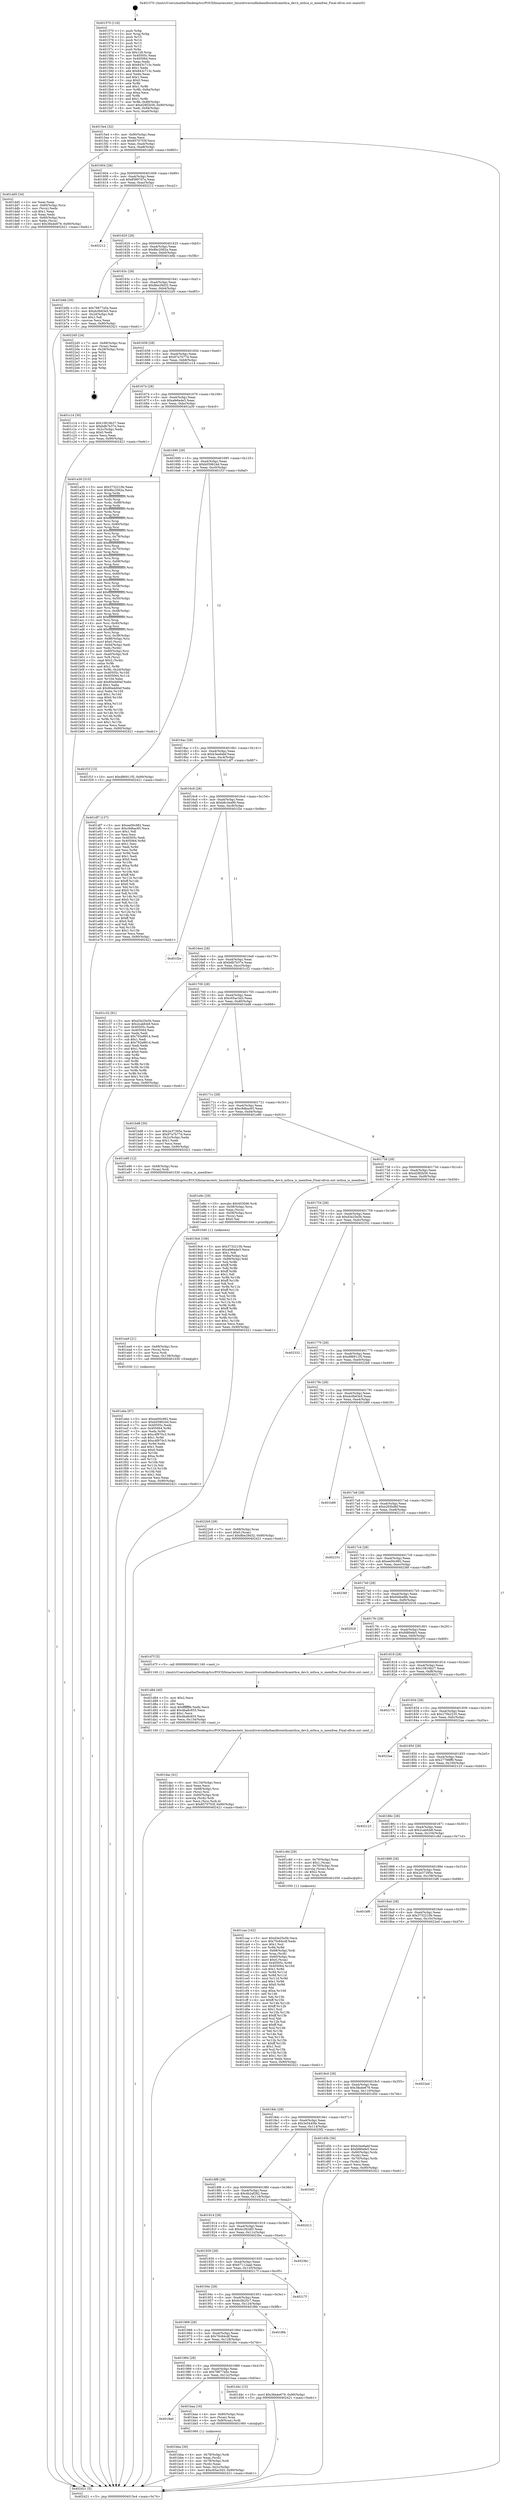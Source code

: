 digraph "0x401570" {
  label = "0x401570 (/mnt/c/Users/mathe/Desktop/tcc/POCII/binaries/extr_linuxdriversinfinibandhwmthcamthca_dev.h_mthca_is_memfree_Final-ollvm.out::main(0))"
  labelloc = "t"
  node[shape=record]

  Entry [label="",width=0.3,height=0.3,shape=circle,fillcolor=black,style=filled]
  "0x4015e4" [label="{
     0x4015e4 [32]\l
     | [instrs]\l
     &nbsp;&nbsp;0x4015e4 \<+6\>: mov -0x90(%rbp),%eax\l
     &nbsp;&nbsp;0x4015ea \<+2\>: mov %eax,%ecx\l
     &nbsp;&nbsp;0x4015ec \<+6\>: sub $0x8570703f,%ecx\l
     &nbsp;&nbsp;0x4015f2 \<+6\>: mov %eax,-0xa4(%rbp)\l
     &nbsp;&nbsp;0x4015f8 \<+6\>: mov %ecx,-0xa8(%rbp)\l
     &nbsp;&nbsp;0x4015fe \<+6\>: je 0000000000401dd5 \<main+0x865\>\l
  }"]
  "0x401dd5" [label="{
     0x401dd5 [34]\l
     | [instrs]\l
     &nbsp;&nbsp;0x401dd5 \<+2\>: xor %eax,%eax\l
     &nbsp;&nbsp;0x401dd7 \<+4\>: mov -0x60(%rbp),%rcx\l
     &nbsp;&nbsp;0x401ddb \<+2\>: mov (%rcx),%edx\l
     &nbsp;&nbsp;0x401ddd \<+3\>: sub $0x1,%eax\l
     &nbsp;&nbsp;0x401de0 \<+2\>: sub %eax,%edx\l
     &nbsp;&nbsp;0x401de2 \<+4\>: mov -0x60(%rbp),%rcx\l
     &nbsp;&nbsp;0x401de6 \<+2\>: mov %edx,(%rcx)\l
     &nbsp;&nbsp;0x401de8 \<+10\>: movl $0x38a4e679,-0x90(%rbp)\l
     &nbsp;&nbsp;0x401df2 \<+5\>: jmp 0000000000402421 \<main+0xeb1\>\l
  }"]
  "0x401604" [label="{
     0x401604 [28]\l
     | [instrs]\l
     &nbsp;&nbsp;0x401604 \<+5\>: jmp 0000000000401609 \<main+0x99\>\l
     &nbsp;&nbsp;0x401609 \<+6\>: mov -0xa4(%rbp),%eax\l
     &nbsp;&nbsp;0x40160f \<+5\>: sub $0x85897d7a,%eax\l
     &nbsp;&nbsp;0x401614 \<+6\>: mov %eax,-0xac(%rbp)\l
     &nbsp;&nbsp;0x40161a \<+6\>: je 0000000000402212 \<main+0xca2\>\l
  }"]
  Exit [label="",width=0.3,height=0.3,shape=circle,fillcolor=black,style=filled,peripheries=2]
  "0x402212" [label="{
     0x402212\l
  }", style=dashed]
  "0x401620" [label="{
     0x401620 [28]\l
     | [instrs]\l
     &nbsp;&nbsp;0x401620 \<+5\>: jmp 0000000000401625 \<main+0xb5\>\l
     &nbsp;&nbsp;0x401625 \<+6\>: mov -0xa4(%rbp),%eax\l
     &nbsp;&nbsp;0x40162b \<+5\>: sub $0x8bc2062a,%eax\l
     &nbsp;&nbsp;0x401630 \<+6\>: mov %eax,-0xb0(%rbp)\l
     &nbsp;&nbsp;0x401636 \<+6\>: je 0000000000401b6b \<main+0x5fb\>\l
  }"]
  "0x401ebe" [label="{
     0x401ebe [97]\l
     | [instrs]\l
     &nbsp;&nbsp;0x401ebe \<+5\>: mov $0xee00c982,%eax\l
     &nbsp;&nbsp;0x401ec3 \<+5\>: mov $0xb059624d,%esi\l
     &nbsp;&nbsp;0x401ec8 \<+7\>: mov 0x40505c,%edx\l
     &nbsp;&nbsp;0x401ecf \<+8\>: mov 0x405064,%r8d\l
     &nbsp;&nbsp;0x401ed7 \<+3\>: mov %edx,%r9d\l
     &nbsp;&nbsp;0x401eda \<+7\>: sub $0xc4f970c3,%r9d\l
     &nbsp;&nbsp;0x401ee1 \<+4\>: sub $0x1,%r9d\l
     &nbsp;&nbsp;0x401ee5 \<+7\>: add $0xc4f970c3,%r9d\l
     &nbsp;&nbsp;0x401eec \<+4\>: imul %r9d,%edx\l
     &nbsp;&nbsp;0x401ef0 \<+3\>: and $0x1,%edx\l
     &nbsp;&nbsp;0x401ef3 \<+3\>: cmp $0x0,%edx\l
     &nbsp;&nbsp;0x401ef6 \<+4\>: sete %r10b\l
     &nbsp;&nbsp;0x401efa \<+4\>: cmp $0xa,%r8d\l
     &nbsp;&nbsp;0x401efe \<+4\>: setl %r11b\l
     &nbsp;&nbsp;0x401f02 \<+3\>: mov %r10b,%bl\l
     &nbsp;&nbsp;0x401f05 \<+3\>: and %r11b,%bl\l
     &nbsp;&nbsp;0x401f08 \<+3\>: xor %r11b,%r10b\l
     &nbsp;&nbsp;0x401f0b \<+3\>: or %r10b,%bl\l
     &nbsp;&nbsp;0x401f0e \<+3\>: test $0x1,%bl\l
     &nbsp;&nbsp;0x401f11 \<+3\>: cmovne %esi,%eax\l
     &nbsp;&nbsp;0x401f14 \<+6\>: mov %eax,-0x90(%rbp)\l
     &nbsp;&nbsp;0x401f1a \<+5\>: jmp 0000000000402421 \<main+0xeb1\>\l
  }"]
  "0x401b6b" [label="{
     0x401b6b [30]\l
     | [instrs]\l
     &nbsp;&nbsp;0x401b6b \<+5\>: mov $0x78877a5e,%eax\l
     &nbsp;&nbsp;0x401b70 \<+5\>: mov $0xdc0b63e5,%ecx\l
     &nbsp;&nbsp;0x401b75 \<+3\>: mov -0x2d(%rbp),%dl\l
     &nbsp;&nbsp;0x401b78 \<+3\>: test $0x1,%dl\l
     &nbsp;&nbsp;0x401b7b \<+3\>: cmovne %ecx,%eax\l
     &nbsp;&nbsp;0x401b7e \<+6\>: mov %eax,-0x90(%rbp)\l
     &nbsp;&nbsp;0x401b84 \<+5\>: jmp 0000000000402421 \<main+0xeb1\>\l
  }"]
  "0x40163c" [label="{
     0x40163c [28]\l
     | [instrs]\l
     &nbsp;&nbsp;0x40163c \<+5\>: jmp 0000000000401641 \<main+0xd1\>\l
     &nbsp;&nbsp;0x401641 \<+6\>: mov -0xa4(%rbp),%eax\l
     &nbsp;&nbsp;0x401647 \<+5\>: sub $0x8be29d32,%eax\l
     &nbsp;&nbsp;0x40164c \<+6\>: mov %eax,-0xb4(%rbp)\l
     &nbsp;&nbsp;0x401652 \<+6\>: je 00000000004022d5 \<main+0xd65\>\l
  }"]
  "0x401ea9" [label="{
     0x401ea9 [21]\l
     | [instrs]\l
     &nbsp;&nbsp;0x401ea9 \<+4\>: mov -0x68(%rbp),%rcx\l
     &nbsp;&nbsp;0x401ead \<+3\>: mov (%rcx),%rcx\l
     &nbsp;&nbsp;0x401eb0 \<+3\>: mov %rcx,%rdi\l
     &nbsp;&nbsp;0x401eb3 \<+6\>: mov %eax,-0x138(%rbp)\l
     &nbsp;&nbsp;0x401eb9 \<+5\>: call 0000000000401030 \<free@plt\>\l
     | [calls]\l
     &nbsp;&nbsp;0x401030 \{1\} (unknown)\l
  }"]
  "0x4022d5" [label="{
     0x4022d5 [24]\l
     | [instrs]\l
     &nbsp;&nbsp;0x4022d5 \<+7\>: mov -0x88(%rbp),%rax\l
     &nbsp;&nbsp;0x4022dc \<+2\>: mov (%rax),%eax\l
     &nbsp;&nbsp;0x4022de \<+4\>: lea -0x28(%rbp),%rsp\l
     &nbsp;&nbsp;0x4022e2 \<+1\>: pop %rbx\l
     &nbsp;&nbsp;0x4022e3 \<+2\>: pop %r12\l
     &nbsp;&nbsp;0x4022e5 \<+2\>: pop %r13\l
     &nbsp;&nbsp;0x4022e7 \<+2\>: pop %r14\l
     &nbsp;&nbsp;0x4022e9 \<+2\>: pop %r15\l
     &nbsp;&nbsp;0x4022eb \<+1\>: pop %rbp\l
     &nbsp;&nbsp;0x4022ec \<+1\>: ret\l
  }"]
  "0x401658" [label="{
     0x401658 [28]\l
     | [instrs]\l
     &nbsp;&nbsp;0x401658 \<+5\>: jmp 000000000040165d \<main+0xed\>\l
     &nbsp;&nbsp;0x40165d \<+6\>: mov -0xa4(%rbp),%eax\l
     &nbsp;&nbsp;0x401663 \<+5\>: sub $0x97a7b77d,%eax\l
     &nbsp;&nbsp;0x401668 \<+6\>: mov %eax,-0xb8(%rbp)\l
     &nbsp;&nbsp;0x40166e \<+6\>: je 0000000000401c14 \<main+0x6a4\>\l
  }"]
  "0x401e8c" [label="{
     0x401e8c [29]\l
     | [instrs]\l
     &nbsp;&nbsp;0x401e8c \<+10\>: movabs $0x4030d6,%rdi\l
     &nbsp;&nbsp;0x401e96 \<+4\>: mov -0x58(%rbp),%rcx\l
     &nbsp;&nbsp;0x401e9a \<+2\>: mov %eax,(%rcx)\l
     &nbsp;&nbsp;0x401e9c \<+4\>: mov -0x58(%rbp),%rcx\l
     &nbsp;&nbsp;0x401ea0 \<+2\>: mov (%rcx),%esi\l
     &nbsp;&nbsp;0x401ea2 \<+2\>: mov $0x0,%al\l
     &nbsp;&nbsp;0x401ea4 \<+5\>: call 0000000000401040 \<printf@plt\>\l
     | [calls]\l
     &nbsp;&nbsp;0x401040 \{1\} (unknown)\l
  }"]
  "0x401c14" [label="{
     0x401c14 [30]\l
     | [instrs]\l
     &nbsp;&nbsp;0x401c14 \<+5\>: mov $0x10816b27,%eax\l
     &nbsp;&nbsp;0x401c19 \<+5\>: mov $0xbdb7b37e,%ecx\l
     &nbsp;&nbsp;0x401c1e \<+3\>: mov -0x2c(%rbp),%edx\l
     &nbsp;&nbsp;0x401c21 \<+3\>: cmp $0x0,%edx\l
     &nbsp;&nbsp;0x401c24 \<+3\>: cmove %ecx,%eax\l
     &nbsp;&nbsp;0x401c27 \<+6\>: mov %eax,-0x90(%rbp)\l
     &nbsp;&nbsp;0x401c2d \<+5\>: jmp 0000000000402421 \<main+0xeb1\>\l
  }"]
  "0x401674" [label="{
     0x401674 [28]\l
     | [instrs]\l
     &nbsp;&nbsp;0x401674 \<+5\>: jmp 0000000000401679 \<main+0x109\>\l
     &nbsp;&nbsp;0x401679 \<+6\>: mov -0xa4(%rbp),%eax\l
     &nbsp;&nbsp;0x40167f \<+5\>: sub $0xafe6a4e3,%eax\l
     &nbsp;&nbsp;0x401684 \<+6\>: mov %eax,-0xbc(%rbp)\l
     &nbsp;&nbsp;0x40168a \<+6\>: je 0000000000401a30 \<main+0x4c0\>\l
  }"]
  "0x401dac" [label="{
     0x401dac [41]\l
     | [instrs]\l
     &nbsp;&nbsp;0x401dac \<+6\>: mov -0x134(%rbp),%ecx\l
     &nbsp;&nbsp;0x401db2 \<+3\>: imul %eax,%ecx\l
     &nbsp;&nbsp;0x401db5 \<+4\>: mov -0x68(%rbp),%rsi\l
     &nbsp;&nbsp;0x401db9 \<+3\>: mov (%rsi),%rsi\l
     &nbsp;&nbsp;0x401dbc \<+4\>: mov -0x60(%rbp),%rdi\l
     &nbsp;&nbsp;0x401dc0 \<+3\>: movslq (%rdi),%rdi\l
     &nbsp;&nbsp;0x401dc3 \<+3\>: mov %ecx,(%rsi,%rdi,4)\l
     &nbsp;&nbsp;0x401dc6 \<+10\>: movl $0x8570703f,-0x90(%rbp)\l
     &nbsp;&nbsp;0x401dd0 \<+5\>: jmp 0000000000402421 \<main+0xeb1\>\l
  }"]
  "0x401a30" [label="{
     0x401a30 [315]\l
     | [instrs]\l
     &nbsp;&nbsp;0x401a30 \<+5\>: mov $0x3732210b,%eax\l
     &nbsp;&nbsp;0x401a35 \<+5\>: mov $0x8bc2062a,%ecx\l
     &nbsp;&nbsp;0x401a3a \<+3\>: mov %rsp,%rdx\l
     &nbsp;&nbsp;0x401a3d \<+4\>: add $0xfffffffffffffff0,%rdx\l
     &nbsp;&nbsp;0x401a41 \<+3\>: mov %rdx,%rsp\l
     &nbsp;&nbsp;0x401a44 \<+7\>: mov %rdx,-0x88(%rbp)\l
     &nbsp;&nbsp;0x401a4b \<+3\>: mov %rsp,%rdx\l
     &nbsp;&nbsp;0x401a4e \<+4\>: add $0xfffffffffffffff0,%rdx\l
     &nbsp;&nbsp;0x401a52 \<+3\>: mov %rdx,%rsp\l
     &nbsp;&nbsp;0x401a55 \<+3\>: mov %rsp,%rsi\l
     &nbsp;&nbsp;0x401a58 \<+4\>: add $0xfffffffffffffff0,%rsi\l
     &nbsp;&nbsp;0x401a5c \<+3\>: mov %rsi,%rsp\l
     &nbsp;&nbsp;0x401a5f \<+4\>: mov %rsi,-0x80(%rbp)\l
     &nbsp;&nbsp;0x401a63 \<+3\>: mov %rsp,%rsi\l
     &nbsp;&nbsp;0x401a66 \<+4\>: add $0xfffffffffffffff0,%rsi\l
     &nbsp;&nbsp;0x401a6a \<+3\>: mov %rsi,%rsp\l
     &nbsp;&nbsp;0x401a6d \<+4\>: mov %rsi,-0x78(%rbp)\l
     &nbsp;&nbsp;0x401a71 \<+3\>: mov %rsp,%rsi\l
     &nbsp;&nbsp;0x401a74 \<+4\>: add $0xfffffffffffffff0,%rsi\l
     &nbsp;&nbsp;0x401a78 \<+3\>: mov %rsi,%rsp\l
     &nbsp;&nbsp;0x401a7b \<+4\>: mov %rsi,-0x70(%rbp)\l
     &nbsp;&nbsp;0x401a7f \<+3\>: mov %rsp,%rsi\l
     &nbsp;&nbsp;0x401a82 \<+4\>: add $0xfffffffffffffff0,%rsi\l
     &nbsp;&nbsp;0x401a86 \<+3\>: mov %rsi,%rsp\l
     &nbsp;&nbsp;0x401a89 \<+4\>: mov %rsi,-0x68(%rbp)\l
     &nbsp;&nbsp;0x401a8d \<+3\>: mov %rsp,%rsi\l
     &nbsp;&nbsp;0x401a90 \<+4\>: add $0xfffffffffffffff0,%rsi\l
     &nbsp;&nbsp;0x401a94 \<+3\>: mov %rsi,%rsp\l
     &nbsp;&nbsp;0x401a97 \<+4\>: mov %rsi,-0x60(%rbp)\l
     &nbsp;&nbsp;0x401a9b \<+3\>: mov %rsp,%rsi\l
     &nbsp;&nbsp;0x401a9e \<+4\>: add $0xfffffffffffffff0,%rsi\l
     &nbsp;&nbsp;0x401aa2 \<+3\>: mov %rsi,%rsp\l
     &nbsp;&nbsp;0x401aa5 \<+4\>: mov %rsi,-0x58(%rbp)\l
     &nbsp;&nbsp;0x401aa9 \<+3\>: mov %rsp,%rsi\l
     &nbsp;&nbsp;0x401aac \<+4\>: add $0xfffffffffffffff0,%rsi\l
     &nbsp;&nbsp;0x401ab0 \<+3\>: mov %rsi,%rsp\l
     &nbsp;&nbsp;0x401ab3 \<+4\>: mov %rsi,-0x50(%rbp)\l
     &nbsp;&nbsp;0x401ab7 \<+3\>: mov %rsp,%rsi\l
     &nbsp;&nbsp;0x401aba \<+4\>: add $0xfffffffffffffff0,%rsi\l
     &nbsp;&nbsp;0x401abe \<+3\>: mov %rsi,%rsp\l
     &nbsp;&nbsp;0x401ac1 \<+4\>: mov %rsi,-0x48(%rbp)\l
     &nbsp;&nbsp;0x401ac5 \<+3\>: mov %rsp,%rsi\l
     &nbsp;&nbsp;0x401ac8 \<+4\>: add $0xfffffffffffffff0,%rsi\l
     &nbsp;&nbsp;0x401acc \<+3\>: mov %rsi,%rsp\l
     &nbsp;&nbsp;0x401acf \<+4\>: mov %rsi,-0x40(%rbp)\l
     &nbsp;&nbsp;0x401ad3 \<+3\>: mov %rsp,%rsi\l
     &nbsp;&nbsp;0x401ad6 \<+4\>: add $0xfffffffffffffff0,%rsi\l
     &nbsp;&nbsp;0x401ada \<+3\>: mov %rsi,%rsp\l
     &nbsp;&nbsp;0x401add \<+4\>: mov %rsi,-0x38(%rbp)\l
     &nbsp;&nbsp;0x401ae1 \<+7\>: mov -0x88(%rbp),%rsi\l
     &nbsp;&nbsp;0x401ae8 \<+6\>: movl $0x0,(%rsi)\l
     &nbsp;&nbsp;0x401aee \<+6\>: mov -0x94(%rbp),%edi\l
     &nbsp;&nbsp;0x401af4 \<+2\>: mov %edi,(%rdx)\l
     &nbsp;&nbsp;0x401af6 \<+4\>: mov -0x80(%rbp),%rsi\l
     &nbsp;&nbsp;0x401afa \<+7\>: mov -0xa0(%rbp),%r8\l
     &nbsp;&nbsp;0x401b01 \<+3\>: mov %r8,(%rsi)\l
     &nbsp;&nbsp;0x401b04 \<+3\>: cmpl $0x2,(%rdx)\l
     &nbsp;&nbsp;0x401b07 \<+4\>: setne %r9b\l
     &nbsp;&nbsp;0x401b0b \<+4\>: and $0x1,%r9b\l
     &nbsp;&nbsp;0x401b0f \<+4\>: mov %r9b,-0x2d(%rbp)\l
     &nbsp;&nbsp;0x401b13 \<+8\>: mov 0x40505c,%r10d\l
     &nbsp;&nbsp;0x401b1b \<+8\>: mov 0x405064,%r11d\l
     &nbsp;&nbsp;0x401b23 \<+3\>: mov %r10d,%ebx\l
     &nbsp;&nbsp;0x401b26 \<+6\>: add $0x80edd0ef,%ebx\l
     &nbsp;&nbsp;0x401b2c \<+3\>: sub $0x1,%ebx\l
     &nbsp;&nbsp;0x401b2f \<+6\>: sub $0x80edd0ef,%ebx\l
     &nbsp;&nbsp;0x401b35 \<+4\>: imul %ebx,%r10d\l
     &nbsp;&nbsp;0x401b39 \<+4\>: and $0x1,%r10d\l
     &nbsp;&nbsp;0x401b3d \<+4\>: cmp $0x0,%r10d\l
     &nbsp;&nbsp;0x401b41 \<+4\>: sete %r9b\l
     &nbsp;&nbsp;0x401b45 \<+4\>: cmp $0xa,%r11d\l
     &nbsp;&nbsp;0x401b49 \<+4\>: setl %r14b\l
     &nbsp;&nbsp;0x401b4d \<+3\>: mov %r9b,%r15b\l
     &nbsp;&nbsp;0x401b50 \<+3\>: and %r14b,%r15b\l
     &nbsp;&nbsp;0x401b53 \<+3\>: xor %r14b,%r9b\l
     &nbsp;&nbsp;0x401b56 \<+3\>: or %r9b,%r15b\l
     &nbsp;&nbsp;0x401b59 \<+4\>: test $0x1,%r15b\l
     &nbsp;&nbsp;0x401b5d \<+3\>: cmovne %ecx,%eax\l
     &nbsp;&nbsp;0x401b60 \<+6\>: mov %eax,-0x90(%rbp)\l
     &nbsp;&nbsp;0x401b66 \<+5\>: jmp 0000000000402421 \<main+0xeb1\>\l
  }"]
  "0x401690" [label="{
     0x401690 [28]\l
     | [instrs]\l
     &nbsp;&nbsp;0x401690 \<+5\>: jmp 0000000000401695 \<main+0x125\>\l
     &nbsp;&nbsp;0x401695 \<+6\>: mov -0xa4(%rbp),%eax\l
     &nbsp;&nbsp;0x40169b \<+5\>: sub $0xb059624d,%eax\l
     &nbsp;&nbsp;0x4016a0 \<+6\>: mov %eax,-0xc0(%rbp)\l
     &nbsp;&nbsp;0x4016a6 \<+6\>: je 0000000000401f1f \<main+0x9af\>\l
  }"]
  "0x401d84" [label="{
     0x401d84 [40]\l
     | [instrs]\l
     &nbsp;&nbsp;0x401d84 \<+5\>: mov $0x2,%ecx\l
     &nbsp;&nbsp;0x401d89 \<+1\>: cltd\l
     &nbsp;&nbsp;0x401d8a \<+2\>: idiv %ecx\l
     &nbsp;&nbsp;0x401d8c \<+6\>: imul $0xfffffffe,%edx,%ecx\l
     &nbsp;&nbsp;0x401d92 \<+6\>: add $0x4ba8c655,%ecx\l
     &nbsp;&nbsp;0x401d98 \<+3\>: add $0x1,%ecx\l
     &nbsp;&nbsp;0x401d9b \<+6\>: sub $0x4ba8c655,%ecx\l
     &nbsp;&nbsp;0x401da1 \<+6\>: mov %ecx,-0x134(%rbp)\l
     &nbsp;&nbsp;0x401da7 \<+5\>: call 0000000000401160 \<next_i\>\l
     | [calls]\l
     &nbsp;&nbsp;0x401160 \{1\} (/mnt/c/Users/mathe/Desktop/tcc/POCII/binaries/extr_linuxdriversinfinibandhwmthcamthca_dev.h_mthca_is_memfree_Final-ollvm.out::next_i)\l
  }"]
  "0x401f1f" [label="{
     0x401f1f [15]\l
     | [instrs]\l
     &nbsp;&nbsp;0x401f1f \<+10\>: movl $0xd86911f5,-0x90(%rbp)\l
     &nbsp;&nbsp;0x401f29 \<+5\>: jmp 0000000000402421 \<main+0xeb1\>\l
  }"]
  "0x4016ac" [label="{
     0x4016ac [28]\l
     | [instrs]\l
     &nbsp;&nbsp;0x4016ac \<+5\>: jmp 00000000004016b1 \<main+0x141\>\l
     &nbsp;&nbsp;0x4016b1 \<+6\>: mov -0xa4(%rbp),%eax\l
     &nbsp;&nbsp;0x4016b7 \<+5\>: sub $0xb3ee6abf,%eax\l
     &nbsp;&nbsp;0x4016bc \<+6\>: mov %eax,-0xc4(%rbp)\l
     &nbsp;&nbsp;0x4016c2 \<+6\>: je 0000000000401df7 \<main+0x887\>\l
  }"]
  "0x401caa" [label="{
     0x401caa [162]\l
     | [instrs]\l
     &nbsp;&nbsp;0x401caa \<+5\>: mov $0xd3e25e5b,%ecx\l
     &nbsp;&nbsp;0x401caf \<+5\>: mov $0x70c64cdf,%edx\l
     &nbsp;&nbsp;0x401cb4 \<+3\>: mov $0x1,%sil\l
     &nbsp;&nbsp;0x401cb7 \<+3\>: xor %r8d,%r8d\l
     &nbsp;&nbsp;0x401cba \<+4\>: mov -0x68(%rbp),%rdi\l
     &nbsp;&nbsp;0x401cbe \<+3\>: mov %rax,(%rdi)\l
     &nbsp;&nbsp;0x401cc1 \<+4\>: mov -0x60(%rbp),%rax\l
     &nbsp;&nbsp;0x401cc5 \<+6\>: movl $0x0,(%rax)\l
     &nbsp;&nbsp;0x401ccb \<+8\>: mov 0x40505c,%r9d\l
     &nbsp;&nbsp;0x401cd3 \<+8\>: mov 0x405064,%r10d\l
     &nbsp;&nbsp;0x401cdb \<+4\>: sub $0x1,%r8d\l
     &nbsp;&nbsp;0x401cdf \<+3\>: mov %r9d,%r11d\l
     &nbsp;&nbsp;0x401ce2 \<+3\>: add %r8d,%r11d\l
     &nbsp;&nbsp;0x401ce5 \<+4\>: imul %r11d,%r9d\l
     &nbsp;&nbsp;0x401ce9 \<+4\>: and $0x1,%r9d\l
     &nbsp;&nbsp;0x401ced \<+4\>: cmp $0x0,%r9d\l
     &nbsp;&nbsp;0x401cf1 \<+3\>: sete %bl\l
     &nbsp;&nbsp;0x401cf4 \<+4\>: cmp $0xa,%r10d\l
     &nbsp;&nbsp;0x401cf8 \<+4\>: setl %r14b\l
     &nbsp;&nbsp;0x401cfc \<+3\>: mov %bl,%r15b\l
     &nbsp;&nbsp;0x401cff \<+4\>: xor $0xff,%r15b\l
     &nbsp;&nbsp;0x401d03 \<+3\>: mov %r14b,%r12b\l
     &nbsp;&nbsp;0x401d06 \<+4\>: xor $0xff,%r12b\l
     &nbsp;&nbsp;0x401d0a \<+4\>: xor $0x1,%sil\l
     &nbsp;&nbsp;0x401d0e \<+3\>: mov %r15b,%r13b\l
     &nbsp;&nbsp;0x401d11 \<+4\>: and $0xff,%r13b\l
     &nbsp;&nbsp;0x401d15 \<+3\>: and %sil,%bl\l
     &nbsp;&nbsp;0x401d18 \<+3\>: mov %r12b,%al\l
     &nbsp;&nbsp;0x401d1b \<+2\>: and $0xff,%al\l
     &nbsp;&nbsp;0x401d1d \<+3\>: and %sil,%r14b\l
     &nbsp;&nbsp;0x401d20 \<+3\>: or %bl,%r13b\l
     &nbsp;&nbsp;0x401d23 \<+3\>: or %r14b,%al\l
     &nbsp;&nbsp;0x401d26 \<+3\>: xor %al,%r13b\l
     &nbsp;&nbsp;0x401d29 \<+3\>: or %r12b,%r15b\l
     &nbsp;&nbsp;0x401d2c \<+4\>: xor $0xff,%r15b\l
     &nbsp;&nbsp;0x401d30 \<+4\>: or $0x1,%sil\l
     &nbsp;&nbsp;0x401d34 \<+3\>: and %sil,%r15b\l
     &nbsp;&nbsp;0x401d37 \<+3\>: or %r15b,%r13b\l
     &nbsp;&nbsp;0x401d3a \<+4\>: test $0x1,%r13b\l
     &nbsp;&nbsp;0x401d3e \<+3\>: cmovne %edx,%ecx\l
     &nbsp;&nbsp;0x401d41 \<+6\>: mov %ecx,-0x90(%rbp)\l
     &nbsp;&nbsp;0x401d47 \<+5\>: jmp 0000000000402421 \<main+0xeb1\>\l
  }"]
  "0x401df7" [label="{
     0x401df7 [137]\l
     | [instrs]\l
     &nbsp;&nbsp;0x401df7 \<+5\>: mov $0xee00c982,%eax\l
     &nbsp;&nbsp;0x401dfc \<+5\>: mov $0xc9dbac65,%ecx\l
     &nbsp;&nbsp;0x401e01 \<+2\>: mov $0x1,%dl\l
     &nbsp;&nbsp;0x401e03 \<+2\>: xor %esi,%esi\l
     &nbsp;&nbsp;0x401e05 \<+7\>: mov 0x40505c,%edi\l
     &nbsp;&nbsp;0x401e0c \<+8\>: mov 0x405064,%r8d\l
     &nbsp;&nbsp;0x401e14 \<+3\>: sub $0x1,%esi\l
     &nbsp;&nbsp;0x401e17 \<+3\>: mov %edi,%r9d\l
     &nbsp;&nbsp;0x401e1a \<+3\>: add %esi,%r9d\l
     &nbsp;&nbsp;0x401e1d \<+4\>: imul %r9d,%edi\l
     &nbsp;&nbsp;0x401e21 \<+3\>: and $0x1,%edi\l
     &nbsp;&nbsp;0x401e24 \<+3\>: cmp $0x0,%edi\l
     &nbsp;&nbsp;0x401e27 \<+4\>: sete %r10b\l
     &nbsp;&nbsp;0x401e2b \<+4\>: cmp $0xa,%r8d\l
     &nbsp;&nbsp;0x401e2f \<+4\>: setl %r11b\l
     &nbsp;&nbsp;0x401e33 \<+3\>: mov %r10b,%bl\l
     &nbsp;&nbsp;0x401e36 \<+3\>: xor $0xff,%bl\l
     &nbsp;&nbsp;0x401e39 \<+3\>: mov %r11b,%r14b\l
     &nbsp;&nbsp;0x401e3c \<+4\>: xor $0xff,%r14b\l
     &nbsp;&nbsp;0x401e40 \<+3\>: xor $0x0,%dl\l
     &nbsp;&nbsp;0x401e43 \<+3\>: mov %bl,%r15b\l
     &nbsp;&nbsp;0x401e46 \<+4\>: and $0x0,%r15b\l
     &nbsp;&nbsp;0x401e4a \<+3\>: and %dl,%r10b\l
     &nbsp;&nbsp;0x401e4d \<+3\>: mov %r14b,%r12b\l
     &nbsp;&nbsp;0x401e50 \<+4\>: and $0x0,%r12b\l
     &nbsp;&nbsp;0x401e54 \<+3\>: and %dl,%r11b\l
     &nbsp;&nbsp;0x401e57 \<+3\>: or %r10b,%r15b\l
     &nbsp;&nbsp;0x401e5a \<+3\>: or %r11b,%r12b\l
     &nbsp;&nbsp;0x401e5d \<+3\>: xor %r12b,%r15b\l
     &nbsp;&nbsp;0x401e60 \<+3\>: or %r14b,%bl\l
     &nbsp;&nbsp;0x401e63 \<+3\>: xor $0xff,%bl\l
     &nbsp;&nbsp;0x401e66 \<+3\>: or $0x0,%dl\l
     &nbsp;&nbsp;0x401e69 \<+2\>: and %dl,%bl\l
     &nbsp;&nbsp;0x401e6b \<+3\>: or %bl,%r15b\l
     &nbsp;&nbsp;0x401e6e \<+4\>: test $0x1,%r15b\l
     &nbsp;&nbsp;0x401e72 \<+3\>: cmovne %ecx,%eax\l
     &nbsp;&nbsp;0x401e75 \<+6\>: mov %eax,-0x90(%rbp)\l
     &nbsp;&nbsp;0x401e7b \<+5\>: jmp 0000000000402421 \<main+0xeb1\>\l
  }"]
  "0x4016c8" [label="{
     0x4016c8 [28]\l
     | [instrs]\l
     &nbsp;&nbsp;0x4016c8 \<+5\>: jmp 00000000004016cd \<main+0x15d\>\l
     &nbsp;&nbsp;0x4016cd \<+6\>: mov -0xa4(%rbp),%eax\l
     &nbsp;&nbsp;0x4016d3 \<+5\>: sub $0xb8c3ea99,%eax\l
     &nbsp;&nbsp;0x4016d8 \<+6\>: mov %eax,-0xc8(%rbp)\l
     &nbsp;&nbsp;0x4016de \<+6\>: je 0000000000401f2e \<main+0x9be\>\l
  }"]
  "0x401bba" [label="{
     0x401bba [30]\l
     | [instrs]\l
     &nbsp;&nbsp;0x401bba \<+4\>: mov -0x78(%rbp),%rdi\l
     &nbsp;&nbsp;0x401bbe \<+2\>: mov %eax,(%rdi)\l
     &nbsp;&nbsp;0x401bc0 \<+4\>: mov -0x78(%rbp),%rdi\l
     &nbsp;&nbsp;0x401bc4 \<+2\>: mov (%rdi),%eax\l
     &nbsp;&nbsp;0x401bc6 \<+3\>: mov %eax,-0x2c(%rbp)\l
     &nbsp;&nbsp;0x401bc9 \<+10\>: movl $0xc65ac3d3,-0x90(%rbp)\l
     &nbsp;&nbsp;0x401bd3 \<+5\>: jmp 0000000000402421 \<main+0xeb1\>\l
  }"]
  "0x401f2e" [label="{
     0x401f2e\l
  }", style=dashed]
  "0x4016e4" [label="{
     0x4016e4 [28]\l
     | [instrs]\l
     &nbsp;&nbsp;0x4016e4 \<+5\>: jmp 00000000004016e9 \<main+0x179\>\l
     &nbsp;&nbsp;0x4016e9 \<+6\>: mov -0xa4(%rbp),%eax\l
     &nbsp;&nbsp;0x4016ef \<+5\>: sub $0xbdb7b37e,%eax\l
     &nbsp;&nbsp;0x4016f4 \<+6\>: mov %eax,-0xcc(%rbp)\l
     &nbsp;&nbsp;0x4016fa \<+6\>: je 0000000000401c32 \<main+0x6c2\>\l
  }"]
  "0x4019a0" [label="{
     0x4019a0\l
  }", style=dashed]
  "0x401c32" [label="{
     0x401c32 [91]\l
     | [instrs]\l
     &nbsp;&nbsp;0x401c32 \<+5\>: mov $0xd3e25e5b,%eax\l
     &nbsp;&nbsp;0x401c37 \<+5\>: mov $0x2cabfcb8,%ecx\l
     &nbsp;&nbsp;0x401c3c \<+7\>: mov 0x40505c,%edx\l
     &nbsp;&nbsp;0x401c43 \<+7\>: mov 0x405064,%esi\l
     &nbsp;&nbsp;0x401c4a \<+2\>: mov %edx,%edi\l
     &nbsp;&nbsp;0x401c4c \<+6\>: add $0x792e8914,%edi\l
     &nbsp;&nbsp;0x401c52 \<+3\>: sub $0x1,%edi\l
     &nbsp;&nbsp;0x401c55 \<+6\>: sub $0x792e8914,%edi\l
     &nbsp;&nbsp;0x401c5b \<+3\>: imul %edi,%edx\l
     &nbsp;&nbsp;0x401c5e \<+3\>: and $0x1,%edx\l
     &nbsp;&nbsp;0x401c61 \<+3\>: cmp $0x0,%edx\l
     &nbsp;&nbsp;0x401c64 \<+4\>: sete %r8b\l
     &nbsp;&nbsp;0x401c68 \<+3\>: cmp $0xa,%esi\l
     &nbsp;&nbsp;0x401c6b \<+4\>: setl %r9b\l
     &nbsp;&nbsp;0x401c6f \<+3\>: mov %r8b,%r10b\l
     &nbsp;&nbsp;0x401c72 \<+3\>: and %r9b,%r10b\l
     &nbsp;&nbsp;0x401c75 \<+3\>: xor %r9b,%r8b\l
     &nbsp;&nbsp;0x401c78 \<+3\>: or %r8b,%r10b\l
     &nbsp;&nbsp;0x401c7b \<+4\>: test $0x1,%r10b\l
     &nbsp;&nbsp;0x401c7f \<+3\>: cmovne %ecx,%eax\l
     &nbsp;&nbsp;0x401c82 \<+6\>: mov %eax,-0x90(%rbp)\l
     &nbsp;&nbsp;0x401c88 \<+5\>: jmp 0000000000402421 \<main+0xeb1\>\l
  }"]
  "0x401700" [label="{
     0x401700 [28]\l
     | [instrs]\l
     &nbsp;&nbsp;0x401700 \<+5\>: jmp 0000000000401705 \<main+0x195\>\l
     &nbsp;&nbsp;0x401705 \<+6\>: mov -0xa4(%rbp),%eax\l
     &nbsp;&nbsp;0x40170b \<+5\>: sub $0xc65ac3d3,%eax\l
     &nbsp;&nbsp;0x401710 \<+6\>: mov %eax,-0xd0(%rbp)\l
     &nbsp;&nbsp;0x401716 \<+6\>: je 0000000000401bd8 \<main+0x668\>\l
  }"]
  "0x401baa" [label="{
     0x401baa [16]\l
     | [instrs]\l
     &nbsp;&nbsp;0x401baa \<+4\>: mov -0x80(%rbp),%rax\l
     &nbsp;&nbsp;0x401bae \<+3\>: mov (%rax),%rax\l
     &nbsp;&nbsp;0x401bb1 \<+4\>: mov 0x8(%rax),%rdi\l
     &nbsp;&nbsp;0x401bb5 \<+5\>: call 0000000000401060 \<atoi@plt\>\l
     | [calls]\l
     &nbsp;&nbsp;0x401060 \{1\} (unknown)\l
  }"]
  "0x401bd8" [label="{
     0x401bd8 [30]\l
     | [instrs]\l
     &nbsp;&nbsp;0x401bd8 \<+5\>: mov $0x2e37395e,%eax\l
     &nbsp;&nbsp;0x401bdd \<+5\>: mov $0x97a7b77d,%ecx\l
     &nbsp;&nbsp;0x401be2 \<+3\>: mov -0x2c(%rbp),%edx\l
     &nbsp;&nbsp;0x401be5 \<+3\>: cmp $0x1,%edx\l
     &nbsp;&nbsp;0x401be8 \<+3\>: cmovl %ecx,%eax\l
     &nbsp;&nbsp;0x401beb \<+6\>: mov %eax,-0x90(%rbp)\l
     &nbsp;&nbsp;0x401bf1 \<+5\>: jmp 0000000000402421 \<main+0xeb1\>\l
  }"]
  "0x40171c" [label="{
     0x40171c [28]\l
     | [instrs]\l
     &nbsp;&nbsp;0x40171c \<+5\>: jmp 0000000000401721 \<main+0x1b1\>\l
     &nbsp;&nbsp;0x401721 \<+6\>: mov -0xa4(%rbp),%eax\l
     &nbsp;&nbsp;0x401727 \<+5\>: sub $0xc9dbac65,%eax\l
     &nbsp;&nbsp;0x40172c \<+6\>: mov %eax,-0xd4(%rbp)\l
     &nbsp;&nbsp;0x401732 \<+6\>: je 0000000000401e80 \<main+0x910\>\l
  }"]
  "0x401984" [label="{
     0x401984 [28]\l
     | [instrs]\l
     &nbsp;&nbsp;0x401984 \<+5\>: jmp 0000000000401989 \<main+0x419\>\l
     &nbsp;&nbsp;0x401989 \<+6\>: mov -0xa4(%rbp),%eax\l
     &nbsp;&nbsp;0x40198f \<+5\>: sub $0x78877a5e,%eax\l
     &nbsp;&nbsp;0x401994 \<+6\>: mov %eax,-0x12c(%rbp)\l
     &nbsp;&nbsp;0x40199a \<+6\>: je 0000000000401baa \<main+0x63a\>\l
  }"]
  "0x401e80" [label="{
     0x401e80 [12]\l
     | [instrs]\l
     &nbsp;&nbsp;0x401e80 \<+4\>: mov -0x68(%rbp),%rax\l
     &nbsp;&nbsp;0x401e84 \<+3\>: mov (%rax),%rdi\l
     &nbsp;&nbsp;0x401e87 \<+5\>: call 0000000000401530 \<mthca_is_memfree\>\l
     | [calls]\l
     &nbsp;&nbsp;0x401530 \{1\} (/mnt/c/Users/mathe/Desktop/tcc/POCII/binaries/extr_linuxdriversinfinibandhwmthcamthca_dev.h_mthca_is_memfree_Final-ollvm.out::mthca_is_memfree)\l
  }"]
  "0x401738" [label="{
     0x401738 [28]\l
     | [instrs]\l
     &nbsp;&nbsp;0x401738 \<+5\>: jmp 000000000040173d \<main+0x1cd\>\l
     &nbsp;&nbsp;0x40173d \<+6\>: mov -0xa4(%rbp),%eax\l
     &nbsp;&nbsp;0x401743 \<+5\>: sub $0xd28f2b56,%eax\l
     &nbsp;&nbsp;0x401748 \<+6\>: mov %eax,-0xd8(%rbp)\l
     &nbsp;&nbsp;0x40174e \<+6\>: je 00000000004019c6 \<main+0x456\>\l
  }"]
  "0x401d4c" [label="{
     0x401d4c [15]\l
     | [instrs]\l
     &nbsp;&nbsp;0x401d4c \<+10\>: movl $0x38a4e679,-0x90(%rbp)\l
     &nbsp;&nbsp;0x401d56 \<+5\>: jmp 0000000000402421 \<main+0xeb1\>\l
  }"]
  "0x4019c6" [label="{
     0x4019c6 [106]\l
     | [instrs]\l
     &nbsp;&nbsp;0x4019c6 \<+5\>: mov $0x3732210b,%eax\l
     &nbsp;&nbsp;0x4019cb \<+5\>: mov $0xafe6a4e3,%ecx\l
     &nbsp;&nbsp;0x4019d0 \<+2\>: mov $0x1,%dl\l
     &nbsp;&nbsp;0x4019d2 \<+7\>: mov -0x8a(%rbp),%sil\l
     &nbsp;&nbsp;0x4019d9 \<+7\>: mov -0x89(%rbp),%dil\l
     &nbsp;&nbsp;0x4019e0 \<+3\>: mov %sil,%r8b\l
     &nbsp;&nbsp;0x4019e3 \<+4\>: xor $0xff,%r8b\l
     &nbsp;&nbsp;0x4019e7 \<+3\>: mov %dil,%r9b\l
     &nbsp;&nbsp;0x4019ea \<+4\>: xor $0xff,%r9b\l
     &nbsp;&nbsp;0x4019ee \<+3\>: xor $0x1,%dl\l
     &nbsp;&nbsp;0x4019f1 \<+3\>: mov %r8b,%r10b\l
     &nbsp;&nbsp;0x4019f4 \<+4\>: and $0xff,%r10b\l
     &nbsp;&nbsp;0x4019f8 \<+3\>: and %dl,%sil\l
     &nbsp;&nbsp;0x4019fb \<+3\>: mov %r9b,%r11b\l
     &nbsp;&nbsp;0x4019fe \<+4\>: and $0xff,%r11b\l
     &nbsp;&nbsp;0x401a02 \<+3\>: and %dl,%dil\l
     &nbsp;&nbsp;0x401a05 \<+3\>: or %sil,%r10b\l
     &nbsp;&nbsp;0x401a08 \<+3\>: or %dil,%r11b\l
     &nbsp;&nbsp;0x401a0b \<+3\>: xor %r11b,%r10b\l
     &nbsp;&nbsp;0x401a0e \<+3\>: or %r9b,%r8b\l
     &nbsp;&nbsp;0x401a11 \<+4\>: xor $0xff,%r8b\l
     &nbsp;&nbsp;0x401a15 \<+3\>: or $0x1,%dl\l
     &nbsp;&nbsp;0x401a18 \<+3\>: and %dl,%r8b\l
     &nbsp;&nbsp;0x401a1b \<+3\>: or %r8b,%r10b\l
     &nbsp;&nbsp;0x401a1e \<+4\>: test $0x1,%r10b\l
     &nbsp;&nbsp;0x401a22 \<+3\>: cmovne %ecx,%eax\l
     &nbsp;&nbsp;0x401a25 \<+6\>: mov %eax,-0x90(%rbp)\l
     &nbsp;&nbsp;0x401a2b \<+5\>: jmp 0000000000402421 \<main+0xeb1\>\l
  }"]
  "0x401754" [label="{
     0x401754 [28]\l
     | [instrs]\l
     &nbsp;&nbsp;0x401754 \<+5\>: jmp 0000000000401759 \<main+0x1e9\>\l
     &nbsp;&nbsp;0x401759 \<+6\>: mov -0xa4(%rbp),%eax\l
     &nbsp;&nbsp;0x40175f \<+5\>: sub $0xd3e25e5b,%eax\l
     &nbsp;&nbsp;0x401764 \<+6\>: mov %eax,-0xdc(%rbp)\l
     &nbsp;&nbsp;0x40176a \<+6\>: je 0000000000402332 \<main+0xdc2\>\l
  }"]
  "0x402421" [label="{
     0x402421 [5]\l
     | [instrs]\l
     &nbsp;&nbsp;0x402421 \<+5\>: jmp 00000000004015e4 \<main+0x74\>\l
  }"]
  "0x401570" [label="{
     0x401570 [116]\l
     | [instrs]\l
     &nbsp;&nbsp;0x401570 \<+1\>: push %rbp\l
     &nbsp;&nbsp;0x401571 \<+3\>: mov %rsp,%rbp\l
     &nbsp;&nbsp;0x401574 \<+2\>: push %r15\l
     &nbsp;&nbsp;0x401576 \<+2\>: push %r14\l
     &nbsp;&nbsp;0x401578 \<+2\>: push %r13\l
     &nbsp;&nbsp;0x40157a \<+2\>: push %r12\l
     &nbsp;&nbsp;0x40157c \<+1\>: push %rbx\l
     &nbsp;&nbsp;0x40157d \<+7\>: sub $0x128,%rsp\l
     &nbsp;&nbsp;0x401584 \<+7\>: mov 0x40505c,%eax\l
     &nbsp;&nbsp;0x40158b \<+7\>: mov 0x405064,%ecx\l
     &nbsp;&nbsp;0x401592 \<+2\>: mov %eax,%edx\l
     &nbsp;&nbsp;0x401594 \<+6\>: sub $0x843c713c,%edx\l
     &nbsp;&nbsp;0x40159a \<+3\>: sub $0x1,%edx\l
     &nbsp;&nbsp;0x40159d \<+6\>: add $0x843c713c,%edx\l
     &nbsp;&nbsp;0x4015a3 \<+3\>: imul %edx,%eax\l
     &nbsp;&nbsp;0x4015a6 \<+3\>: and $0x1,%eax\l
     &nbsp;&nbsp;0x4015a9 \<+3\>: cmp $0x0,%eax\l
     &nbsp;&nbsp;0x4015ac \<+4\>: sete %r8b\l
     &nbsp;&nbsp;0x4015b0 \<+4\>: and $0x1,%r8b\l
     &nbsp;&nbsp;0x4015b4 \<+7\>: mov %r8b,-0x8a(%rbp)\l
     &nbsp;&nbsp;0x4015bb \<+3\>: cmp $0xa,%ecx\l
     &nbsp;&nbsp;0x4015be \<+4\>: setl %r8b\l
     &nbsp;&nbsp;0x4015c2 \<+4\>: and $0x1,%r8b\l
     &nbsp;&nbsp;0x4015c6 \<+7\>: mov %r8b,-0x89(%rbp)\l
     &nbsp;&nbsp;0x4015cd \<+10\>: movl $0xd28f2b56,-0x90(%rbp)\l
     &nbsp;&nbsp;0x4015d7 \<+6\>: mov %edi,-0x94(%rbp)\l
     &nbsp;&nbsp;0x4015dd \<+7\>: mov %rsi,-0xa0(%rbp)\l
  }"]
  "0x401968" [label="{
     0x401968 [28]\l
     | [instrs]\l
     &nbsp;&nbsp;0x401968 \<+5\>: jmp 000000000040196d \<main+0x3fd\>\l
     &nbsp;&nbsp;0x40196d \<+6\>: mov -0xa4(%rbp),%eax\l
     &nbsp;&nbsp;0x401973 \<+5\>: sub $0x70c64cdf,%eax\l
     &nbsp;&nbsp;0x401978 \<+6\>: mov %eax,-0x128(%rbp)\l
     &nbsp;&nbsp;0x40197e \<+6\>: je 0000000000401d4c \<main+0x7dc\>\l
  }"]
  "0x401f6b" [label="{
     0x401f6b\l
  }", style=dashed]
  "0x402332" [label="{
     0x402332\l
  }", style=dashed]
  "0x401770" [label="{
     0x401770 [28]\l
     | [instrs]\l
     &nbsp;&nbsp;0x401770 \<+5\>: jmp 0000000000401775 \<main+0x205\>\l
     &nbsp;&nbsp;0x401775 \<+6\>: mov -0xa4(%rbp),%eax\l
     &nbsp;&nbsp;0x40177b \<+5\>: sub $0xd86911f5,%eax\l
     &nbsp;&nbsp;0x401780 \<+6\>: mov %eax,-0xe0(%rbp)\l
     &nbsp;&nbsp;0x401786 \<+6\>: je 00000000004022b9 \<main+0xd49\>\l
  }"]
  "0x40194c" [label="{
     0x40194c [28]\l
     | [instrs]\l
     &nbsp;&nbsp;0x40194c \<+5\>: jmp 0000000000401951 \<main+0x3e1\>\l
     &nbsp;&nbsp;0x401951 \<+6\>: mov -0xa4(%rbp),%eax\l
     &nbsp;&nbsp;0x401957 \<+5\>: sub $0x6c0b25c7,%eax\l
     &nbsp;&nbsp;0x40195c \<+6\>: mov %eax,-0x124(%rbp)\l
     &nbsp;&nbsp;0x401962 \<+6\>: je 0000000000401f6b \<main+0x9fb\>\l
  }"]
  "0x4022b9" [label="{
     0x4022b9 [28]\l
     | [instrs]\l
     &nbsp;&nbsp;0x4022b9 \<+7\>: mov -0x88(%rbp),%rax\l
     &nbsp;&nbsp;0x4022c0 \<+6\>: movl $0x0,(%rax)\l
     &nbsp;&nbsp;0x4022c6 \<+10\>: movl $0x8be29d32,-0x90(%rbp)\l
     &nbsp;&nbsp;0x4022d0 \<+5\>: jmp 0000000000402421 \<main+0xeb1\>\l
  }"]
  "0x40178c" [label="{
     0x40178c [28]\l
     | [instrs]\l
     &nbsp;&nbsp;0x40178c \<+5\>: jmp 0000000000401791 \<main+0x221\>\l
     &nbsp;&nbsp;0x401791 \<+6\>: mov -0xa4(%rbp),%eax\l
     &nbsp;&nbsp;0x401797 \<+5\>: sub $0xdc0b63e5,%eax\l
     &nbsp;&nbsp;0x40179c \<+6\>: mov %eax,-0xe4(%rbp)\l
     &nbsp;&nbsp;0x4017a2 \<+6\>: je 0000000000401b89 \<main+0x619\>\l
  }"]
  "0x40217f" [label="{
     0x40217f\l
  }", style=dashed]
  "0x401b89" [label="{
     0x401b89\l
  }", style=dashed]
  "0x4017a8" [label="{
     0x4017a8 [28]\l
     | [instrs]\l
     &nbsp;&nbsp;0x4017a8 \<+5\>: jmp 00000000004017ad \<main+0x23d\>\l
     &nbsp;&nbsp;0x4017ad \<+6\>: mov -0xa4(%rbp),%eax\l
     &nbsp;&nbsp;0x4017b3 \<+5\>: sub $0xe265bd6f,%eax\l
     &nbsp;&nbsp;0x4017b8 \<+6\>: mov %eax,-0xe8(%rbp)\l
     &nbsp;&nbsp;0x4017be \<+6\>: je 0000000000402101 \<main+0xb91\>\l
  }"]
  "0x401930" [label="{
     0x401930 [28]\l
     | [instrs]\l
     &nbsp;&nbsp;0x401930 \<+5\>: jmp 0000000000401935 \<main+0x3c5\>\l
     &nbsp;&nbsp;0x401935 \<+6\>: mov -0xa4(%rbp),%eax\l
     &nbsp;&nbsp;0x40193b \<+5\>: sub $0x67112aab,%eax\l
     &nbsp;&nbsp;0x401940 \<+6\>: mov %eax,-0x120(%rbp)\l
     &nbsp;&nbsp;0x401946 \<+6\>: je 000000000040217f \<main+0xc0f\>\l
  }"]
  "0x402101" [label="{
     0x402101\l
  }", style=dashed]
  "0x4017c4" [label="{
     0x4017c4 [28]\l
     | [instrs]\l
     &nbsp;&nbsp;0x4017c4 \<+5\>: jmp 00000000004017c9 \<main+0x259\>\l
     &nbsp;&nbsp;0x4017c9 \<+6\>: mov -0xa4(%rbp),%eax\l
     &nbsp;&nbsp;0x4017cf \<+5\>: sub $0xee00c982,%eax\l
     &nbsp;&nbsp;0x4017d4 \<+6\>: mov %eax,-0xec(%rbp)\l
     &nbsp;&nbsp;0x4017da \<+6\>: je 000000000040236f \<main+0xdff\>\l
  }"]
  "0x4023bc" [label="{
     0x4023bc\l
  }", style=dashed]
  "0x40236f" [label="{
     0x40236f\l
  }", style=dashed]
  "0x4017e0" [label="{
     0x4017e0 [28]\l
     | [instrs]\l
     &nbsp;&nbsp;0x4017e0 \<+5\>: jmp 00000000004017e5 \<main+0x275\>\l
     &nbsp;&nbsp;0x4017e5 \<+6\>: mov -0xa4(%rbp),%eax\l
     &nbsp;&nbsp;0x4017eb \<+5\>: sub $0xf44ba9fa,%eax\l
     &nbsp;&nbsp;0x4017f0 \<+6\>: mov %eax,-0xf0(%rbp)\l
     &nbsp;&nbsp;0x4017f6 \<+6\>: je 0000000000402018 \<main+0xaa8\>\l
  }"]
  "0x401914" [label="{
     0x401914 [28]\l
     | [instrs]\l
     &nbsp;&nbsp;0x401914 \<+5\>: jmp 0000000000401919 \<main+0x3a9\>\l
     &nbsp;&nbsp;0x401919 \<+6\>: mov -0xa4(%rbp),%eax\l
     &nbsp;&nbsp;0x40191f \<+5\>: sub $0x4c282df3,%eax\l
     &nbsp;&nbsp;0x401924 \<+6\>: mov %eax,-0x11c(%rbp)\l
     &nbsp;&nbsp;0x40192a \<+6\>: je 00000000004023bc \<main+0xe4c\>\l
  }"]
  "0x402018" [label="{
     0x402018\l
  }", style=dashed]
  "0x4017fc" [label="{
     0x4017fc [28]\l
     | [instrs]\l
     &nbsp;&nbsp;0x4017fc \<+5\>: jmp 0000000000401801 \<main+0x291\>\l
     &nbsp;&nbsp;0x401801 \<+6\>: mov -0xa4(%rbp),%eax\l
     &nbsp;&nbsp;0x401807 \<+5\>: sub $0xfd80efe5,%eax\l
     &nbsp;&nbsp;0x40180c \<+6\>: mov %eax,-0xf4(%rbp)\l
     &nbsp;&nbsp;0x401812 \<+6\>: je 0000000000401d7f \<main+0x80f\>\l
  }"]
  "0x402412" [label="{
     0x402412\l
  }", style=dashed]
  "0x401d7f" [label="{
     0x401d7f [5]\l
     | [instrs]\l
     &nbsp;&nbsp;0x401d7f \<+5\>: call 0000000000401160 \<next_i\>\l
     | [calls]\l
     &nbsp;&nbsp;0x401160 \{1\} (/mnt/c/Users/mathe/Desktop/tcc/POCII/binaries/extr_linuxdriversinfinibandhwmthcamthca_dev.h_mthca_is_memfree_Final-ollvm.out::next_i)\l
  }"]
  "0x401818" [label="{
     0x401818 [28]\l
     | [instrs]\l
     &nbsp;&nbsp;0x401818 \<+5\>: jmp 000000000040181d \<main+0x2ad\>\l
     &nbsp;&nbsp;0x40181d \<+6\>: mov -0xa4(%rbp),%eax\l
     &nbsp;&nbsp;0x401823 \<+5\>: sub $0x10816b27,%eax\l
     &nbsp;&nbsp;0x401828 \<+6\>: mov %eax,-0xf8(%rbp)\l
     &nbsp;&nbsp;0x40182e \<+6\>: je 0000000000402170 \<main+0xc00\>\l
  }"]
  "0x4018f8" [label="{
     0x4018f8 [28]\l
     | [instrs]\l
     &nbsp;&nbsp;0x4018f8 \<+5\>: jmp 00000000004018fd \<main+0x38d\>\l
     &nbsp;&nbsp;0x4018fd \<+6\>: mov -0xa4(%rbp),%eax\l
     &nbsp;&nbsp;0x401903 \<+5\>: sub $0x4b2af282,%eax\l
     &nbsp;&nbsp;0x401908 \<+6\>: mov %eax,-0x118(%rbp)\l
     &nbsp;&nbsp;0x40190e \<+6\>: je 0000000000402412 \<main+0xea2\>\l
  }"]
  "0x402170" [label="{
     0x402170\l
  }", style=dashed]
  "0x401834" [label="{
     0x401834 [28]\l
     | [instrs]\l
     &nbsp;&nbsp;0x401834 \<+5\>: jmp 0000000000401839 \<main+0x2c9\>\l
     &nbsp;&nbsp;0x401839 \<+6\>: mov -0xa4(%rbp),%eax\l
     &nbsp;&nbsp;0x40183f \<+5\>: sub $0x270b2235,%eax\l
     &nbsp;&nbsp;0x401844 \<+6\>: mov %eax,-0xfc(%rbp)\l
     &nbsp;&nbsp;0x40184a \<+6\>: je 00000000004022aa \<main+0xd3a\>\l
  }"]
  "0x4020f2" [label="{
     0x4020f2\l
  }", style=dashed]
  "0x4022aa" [label="{
     0x4022aa\l
  }", style=dashed]
  "0x401850" [label="{
     0x401850 [28]\l
     | [instrs]\l
     &nbsp;&nbsp;0x401850 \<+5\>: jmp 0000000000401855 \<main+0x2e5\>\l
     &nbsp;&nbsp;0x401855 \<+6\>: mov -0xa4(%rbp),%eax\l
     &nbsp;&nbsp;0x40185b \<+5\>: sub $0x27788ff0,%eax\l
     &nbsp;&nbsp;0x401860 \<+6\>: mov %eax,-0x100(%rbp)\l
     &nbsp;&nbsp;0x401866 \<+6\>: je 0000000000402123 \<main+0xbb3\>\l
  }"]
  "0x4018dc" [label="{
     0x4018dc [28]\l
     | [instrs]\l
     &nbsp;&nbsp;0x4018dc \<+5\>: jmp 00000000004018e1 \<main+0x371\>\l
     &nbsp;&nbsp;0x4018e1 \<+6\>: mov -0xa4(%rbp),%eax\l
     &nbsp;&nbsp;0x4018e7 \<+5\>: sub $0x3e5445fe,%eax\l
     &nbsp;&nbsp;0x4018ec \<+6\>: mov %eax,-0x114(%rbp)\l
     &nbsp;&nbsp;0x4018f2 \<+6\>: je 00000000004020f2 \<main+0xb82\>\l
  }"]
  "0x402123" [label="{
     0x402123\l
  }", style=dashed]
  "0x40186c" [label="{
     0x40186c [28]\l
     | [instrs]\l
     &nbsp;&nbsp;0x40186c \<+5\>: jmp 0000000000401871 \<main+0x301\>\l
     &nbsp;&nbsp;0x401871 \<+6\>: mov -0xa4(%rbp),%eax\l
     &nbsp;&nbsp;0x401877 \<+5\>: sub $0x2cabfcb8,%eax\l
     &nbsp;&nbsp;0x40187c \<+6\>: mov %eax,-0x104(%rbp)\l
     &nbsp;&nbsp;0x401882 \<+6\>: je 0000000000401c8d \<main+0x71d\>\l
  }"]
  "0x401d5b" [label="{
     0x401d5b [36]\l
     | [instrs]\l
     &nbsp;&nbsp;0x401d5b \<+5\>: mov $0xb3ee6abf,%eax\l
     &nbsp;&nbsp;0x401d60 \<+5\>: mov $0xfd80efe5,%ecx\l
     &nbsp;&nbsp;0x401d65 \<+4\>: mov -0x60(%rbp),%rdx\l
     &nbsp;&nbsp;0x401d69 \<+2\>: mov (%rdx),%esi\l
     &nbsp;&nbsp;0x401d6b \<+4\>: mov -0x70(%rbp),%rdx\l
     &nbsp;&nbsp;0x401d6f \<+2\>: cmp (%rdx),%esi\l
     &nbsp;&nbsp;0x401d71 \<+3\>: cmovl %ecx,%eax\l
     &nbsp;&nbsp;0x401d74 \<+6\>: mov %eax,-0x90(%rbp)\l
     &nbsp;&nbsp;0x401d7a \<+5\>: jmp 0000000000402421 \<main+0xeb1\>\l
  }"]
  "0x401c8d" [label="{
     0x401c8d [29]\l
     | [instrs]\l
     &nbsp;&nbsp;0x401c8d \<+4\>: mov -0x70(%rbp),%rax\l
     &nbsp;&nbsp;0x401c91 \<+6\>: movl $0x1,(%rax)\l
     &nbsp;&nbsp;0x401c97 \<+4\>: mov -0x70(%rbp),%rax\l
     &nbsp;&nbsp;0x401c9b \<+3\>: movslq (%rax),%rax\l
     &nbsp;&nbsp;0x401c9e \<+4\>: shl $0x2,%rax\l
     &nbsp;&nbsp;0x401ca2 \<+3\>: mov %rax,%rdi\l
     &nbsp;&nbsp;0x401ca5 \<+5\>: call 0000000000401050 \<malloc@plt\>\l
     | [calls]\l
     &nbsp;&nbsp;0x401050 \{1\} (unknown)\l
  }"]
  "0x401888" [label="{
     0x401888 [28]\l
     | [instrs]\l
     &nbsp;&nbsp;0x401888 \<+5\>: jmp 000000000040188d \<main+0x31d\>\l
     &nbsp;&nbsp;0x40188d \<+6\>: mov -0xa4(%rbp),%eax\l
     &nbsp;&nbsp;0x401893 \<+5\>: sub $0x2e37395e,%eax\l
     &nbsp;&nbsp;0x401898 \<+6\>: mov %eax,-0x108(%rbp)\l
     &nbsp;&nbsp;0x40189e \<+6\>: je 0000000000401bf6 \<main+0x686\>\l
  }"]
  "0x4018c0" [label="{
     0x4018c0 [28]\l
     | [instrs]\l
     &nbsp;&nbsp;0x4018c0 \<+5\>: jmp 00000000004018c5 \<main+0x355\>\l
     &nbsp;&nbsp;0x4018c5 \<+6\>: mov -0xa4(%rbp),%eax\l
     &nbsp;&nbsp;0x4018cb \<+5\>: sub $0x38a4e679,%eax\l
     &nbsp;&nbsp;0x4018d0 \<+6\>: mov %eax,-0x110(%rbp)\l
     &nbsp;&nbsp;0x4018d6 \<+6\>: je 0000000000401d5b \<main+0x7eb\>\l
  }"]
  "0x401bf6" [label="{
     0x401bf6\l
  }", style=dashed]
  "0x4018a4" [label="{
     0x4018a4 [28]\l
     | [instrs]\l
     &nbsp;&nbsp;0x4018a4 \<+5\>: jmp 00000000004018a9 \<main+0x339\>\l
     &nbsp;&nbsp;0x4018a9 \<+6\>: mov -0xa4(%rbp),%eax\l
     &nbsp;&nbsp;0x4018af \<+5\>: sub $0x3732210b,%eax\l
     &nbsp;&nbsp;0x4018b4 \<+6\>: mov %eax,-0x10c(%rbp)\l
     &nbsp;&nbsp;0x4018ba \<+6\>: je 00000000004022ed \<main+0xd7d\>\l
  }"]
  "0x4022ed" [label="{
     0x4022ed\l
  }", style=dashed]
  Entry -> "0x401570" [label=" 1"]
  "0x4015e4" -> "0x401dd5" [label=" 1"]
  "0x4015e4" -> "0x401604" [label=" 17"]
  "0x4022d5" -> Exit [label=" 1"]
  "0x401604" -> "0x402212" [label=" 0"]
  "0x401604" -> "0x401620" [label=" 17"]
  "0x4022b9" -> "0x402421" [label=" 1"]
  "0x401620" -> "0x401b6b" [label=" 1"]
  "0x401620" -> "0x40163c" [label=" 16"]
  "0x401f1f" -> "0x402421" [label=" 1"]
  "0x40163c" -> "0x4022d5" [label=" 1"]
  "0x40163c" -> "0x401658" [label=" 15"]
  "0x401ebe" -> "0x402421" [label=" 1"]
  "0x401658" -> "0x401c14" [label=" 1"]
  "0x401658" -> "0x401674" [label=" 14"]
  "0x401ea9" -> "0x401ebe" [label=" 1"]
  "0x401674" -> "0x401a30" [label=" 1"]
  "0x401674" -> "0x401690" [label=" 13"]
  "0x401e8c" -> "0x401ea9" [label=" 1"]
  "0x401690" -> "0x401f1f" [label=" 1"]
  "0x401690" -> "0x4016ac" [label=" 12"]
  "0x401e80" -> "0x401e8c" [label=" 1"]
  "0x4016ac" -> "0x401df7" [label=" 1"]
  "0x4016ac" -> "0x4016c8" [label=" 11"]
  "0x401df7" -> "0x402421" [label=" 1"]
  "0x4016c8" -> "0x401f2e" [label=" 0"]
  "0x4016c8" -> "0x4016e4" [label=" 11"]
  "0x401dd5" -> "0x402421" [label=" 1"]
  "0x4016e4" -> "0x401c32" [label=" 1"]
  "0x4016e4" -> "0x401700" [label=" 10"]
  "0x401dac" -> "0x402421" [label=" 1"]
  "0x401700" -> "0x401bd8" [label=" 1"]
  "0x401700" -> "0x40171c" [label=" 9"]
  "0x401d84" -> "0x401dac" [label=" 1"]
  "0x40171c" -> "0x401e80" [label=" 1"]
  "0x40171c" -> "0x401738" [label=" 8"]
  "0x401d5b" -> "0x402421" [label=" 2"]
  "0x401738" -> "0x4019c6" [label=" 1"]
  "0x401738" -> "0x401754" [label=" 7"]
  "0x4019c6" -> "0x402421" [label=" 1"]
  "0x401570" -> "0x4015e4" [label=" 1"]
  "0x402421" -> "0x4015e4" [label=" 17"]
  "0x401d4c" -> "0x402421" [label=" 1"]
  "0x401a30" -> "0x402421" [label=" 1"]
  "0x401b6b" -> "0x402421" [label=" 1"]
  "0x401c8d" -> "0x401caa" [label=" 1"]
  "0x401754" -> "0x402332" [label=" 0"]
  "0x401754" -> "0x401770" [label=" 7"]
  "0x401c32" -> "0x402421" [label=" 1"]
  "0x401770" -> "0x4022b9" [label=" 1"]
  "0x401770" -> "0x40178c" [label=" 6"]
  "0x401bd8" -> "0x402421" [label=" 1"]
  "0x40178c" -> "0x401b89" [label=" 0"]
  "0x40178c" -> "0x4017a8" [label=" 6"]
  "0x401bba" -> "0x402421" [label=" 1"]
  "0x4017a8" -> "0x402101" [label=" 0"]
  "0x4017a8" -> "0x4017c4" [label=" 6"]
  "0x401984" -> "0x4019a0" [label=" 0"]
  "0x4017c4" -> "0x40236f" [label=" 0"]
  "0x4017c4" -> "0x4017e0" [label=" 6"]
  "0x401984" -> "0x401baa" [label=" 1"]
  "0x4017e0" -> "0x402018" [label=" 0"]
  "0x4017e0" -> "0x4017fc" [label=" 6"]
  "0x401968" -> "0x401984" [label=" 1"]
  "0x4017fc" -> "0x401d7f" [label=" 1"]
  "0x4017fc" -> "0x401818" [label=" 5"]
  "0x401968" -> "0x401d4c" [label=" 1"]
  "0x401818" -> "0x402170" [label=" 0"]
  "0x401818" -> "0x401834" [label=" 5"]
  "0x40194c" -> "0x401968" [label=" 2"]
  "0x401834" -> "0x4022aa" [label=" 0"]
  "0x401834" -> "0x401850" [label=" 5"]
  "0x40194c" -> "0x401f6b" [label=" 0"]
  "0x401850" -> "0x402123" [label=" 0"]
  "0x401850" -> "0x40186c" [label=" 5"]
  "0x401930" -> "0x40194c" [label=" 2"]
  "0x40186c" -> "0x401c8d" [label=" 1"]
  "0x40186c" -> "0x401888" [label=" 4"]
  "0x401930" -> "0x40217f" [label=" 0"]
  "0x401888" -> "0x401bf6" [label=" 0"]
  "0x401888" -> "0x4018a4" [label=" 4"]
  "0x401914" -> "0x401930" [label=" 2"]
  "0x4018a4" -> "0x4022ed" [label=" 0"]
  "0x4018a4" -> "0x4018c0" [label=" 4"]
  "0x401baa" -> "0x401bba" [label=" 1"]
  "0x4018c0" -> "0x401d5b" [label=" 2"]
  "0x4018c0" -> "0x4018dc" [label=" 2"]
  "0x401c14" -> "0x402421" [label=" 1"]
  "0x4018dc" -> "0x4020f2" [label=" 0"]
  "0x4018dc" -> "0x4018f8" [label=" 2"]
  "0x401caa" -> "0x402421" [label=" 1"]
  "0x4018f8" -> "0x402412" [label=" 0"]
  "0x4018f8" -> "0x401914" [label=" 2"]
  "0x401d7f" -> "0x401d84" [label=" 1"]
  "0x401914" -> "0x4023bc" [label=" 0"]
}
